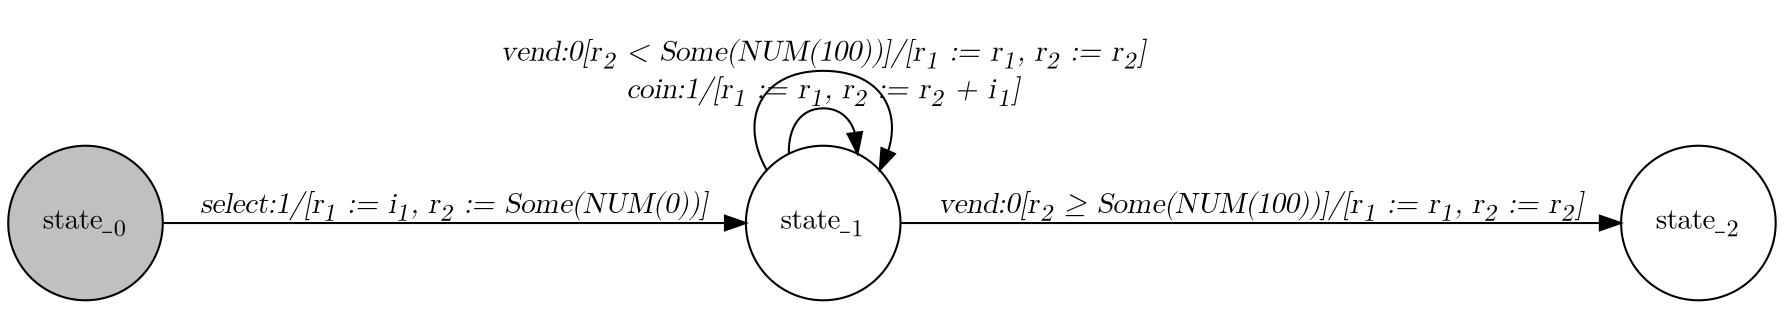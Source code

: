 digraph Drinks_Machine{
   graph [rankdir="LR", fontname="Latin Modern Math"];
   node [color="black", fillcolor="white", shape="circle", style="filled", fontname="Latin Modern Math"];
   edge [fontname="Latin Modern Math"];

   State_0[fillcolor="gray", label=<state_<sub>0</sub>>];
   State_1[label=<state_<sub>1</sub>>];
   State_2[label=<state_<sub>2</sub>>];

   State_0->State_1[label=<<i>select:1/&#91;r<sub>1</sub> := i<sub>1</sub>, r<sub>2</sub> := Some(NUM(0))&#93;</i>>];
   State_1->State_1[label=<<i>coin:1/&#91;r<sub>1</sub> := r<sub>1</sub>, r<sub>2</sub> := r<sub>2</sub> + i<sub>1</sub>&#93;</i>>];
   State_1->State_2[label=<<i>vend:0&#91;r<sub>2</sub> &ge; Some(NUM(100))&#93;/&#91;r<sub>1</sub> := r<sub>1</sub>, r<sub>2</sub> := r<sub>2</sub>&#93;</i>>];
   State_1->State_1[label=<<i>vend:0&#91;r<sub>2</sub> &lt; Some(NUM(100))&#93;/&#91;r<sub>1</sub> := r<sub>1</sub>, r<sub>2</sub> := r<sub>2</sub>&#93;</i>>];
}
